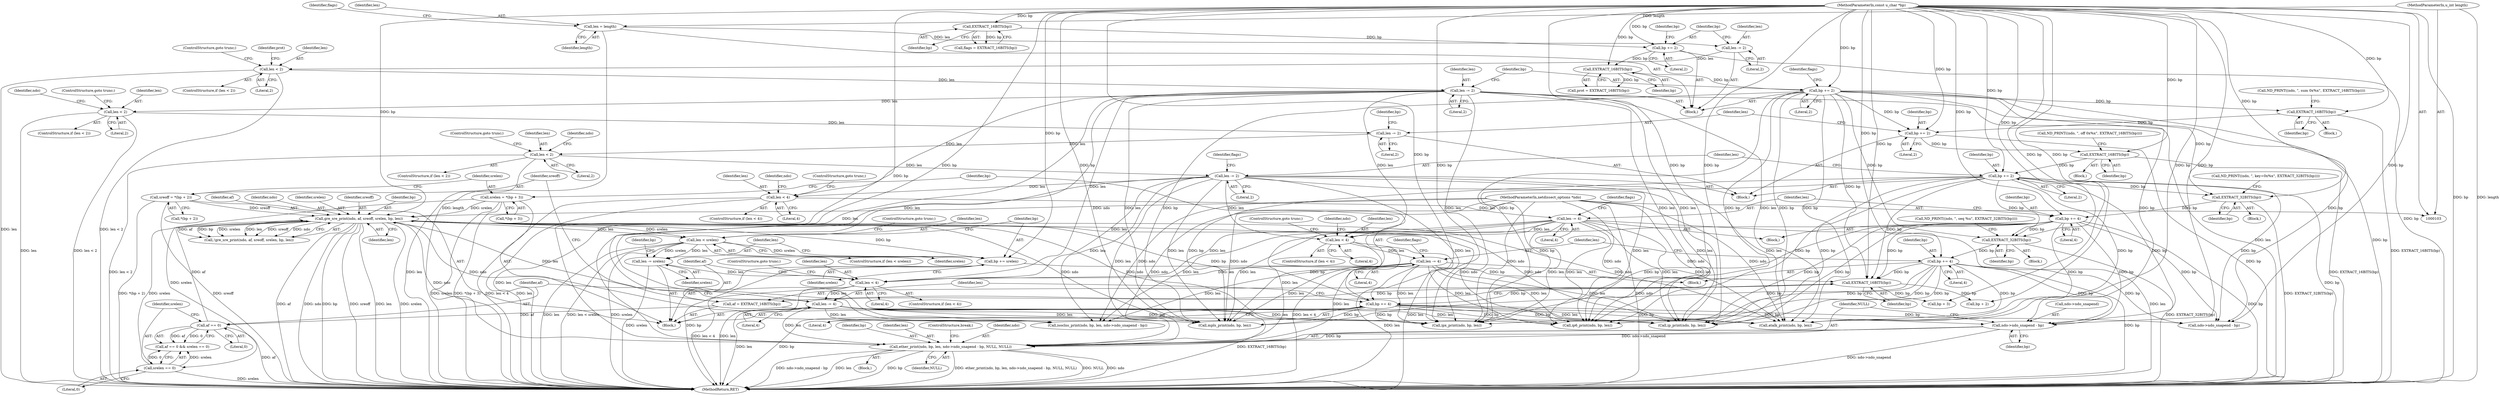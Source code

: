 digraph "0_tcpdump_1dcd10aceabbc03bf571ea32b892c522cbe923de_3@pointer" {
"1000419" [label="(Call,ether_print(ndo, bp, len, ndo->ndo_snapend - bp, NULL, NULL))"];
"1000319" [label="(Call,gre_sre_print(ndo, af, sreoff, srelen, bp, len))"];
"1000104" [label="(MethodParameterIn,netdissect_options *ndo)"];
"1000310" [label="(Call,af == 0)"];
"1000286" [label="(Call,af = EXTRACT_16BITS(bp))"];
"1000288" [label="(Call,EXTRACT_16BITS(bp))"];
"1000332" [label="(Call,bp += srelen)"];
"1000328" [label="(Call,len < srelen)"];
"1000105" [label="(MethodParameterIn,const u_char *bp)"];
"1000234" [label="(Call,bp += 4)"];
"1000232" [label="(Call,EXTRACT_32BITS(bp))"];
"1000207" [label="(Call,bp += 2)"];
"1000205" [label="(Call,EXTRACT_16BITS(bp))"];
"1000185" [label="(Call,bp += 2)"];
"1000183" [label="(Call,EXTRACT_16BITS(bp))"];
"1000153" [label="(Call,bp += 2)"];
"1000148" [label="(Call,EXTRACT_16BITS(bp))"];
"1000134" [label="(Call,bp += 2)"];
"1000116" [label="(Call,EXTRACT_16BITS(bp))"];
"1000261" [label="(Call,bp += 4)"];
"1000259" [label="(Call,EXTRACT_32BITS(bp))"];
"1000290" [label="(Call,sreoff = *(bp + 2))"];
"1000296" [label="(Call,srelen = *(bp + 3))"];
"1000313" [label="(Call,srelen == 0)"];
"1000302" [label="(Call,bp += 4)"];
"1000305" [label="(Call,len -= 4)"];
"1000282" [label="(Call,len < 4)"];
"1000335" [label="(Call,len -= srelen)"];
"1000150" [label="(Call,len -= 2)"];
"1000142" [label="(Call,len < 2)"];
"1000131" [label="(Call,len -= 2)"];
"1000109" [label="(Call,len = length)"];
"1000106" [label="(MethodParameterIn,u_int length)"];
"1000237" [label="(Call,len -= 4)"];
"1000223" [label="(Call,len < 4)"];
"1000210" [label="(Call,len -= 2)"];
"1000196" [label="(Call,len < 2)"];
"1000188" [label="(Call,len -= 2)"];
"1000170" [label="(Call,len < 2)"];
"1000264" [label="(Call,len -= 4)"];
"1000250" [label="(Call,len < 4)"];
"1000423" [label="(Call,ndo->ndo_snapend - bp)"];
"1000249" [label="(ControlStructure,if (len < 4))"];
"1000189" [label="(Identifier,len)"];
"1000265" [label="(Identifier,len)"];
"1000109" [label="(Call,len = length)"];
"1000117" [label="(Identifier,bp)"];
"1000199" [label="(ControlStructure,goto trunc;)"];
"1000235" [label="(Identifier,bp)"];
"1000114" [label="(Call,flags = EXTRACT_16BITS(bp))"];
"1000197" [label="(Identifier,len)"];
"1000288" [label="(Call,EXTRACT_16BITS(bp))"];
"1000298" [label="(Call,*(bp + 3))"];
"1000402" [label="(Call,atalk_print(ndo, bp, len))"];
"1000286" [label="(Call,af = EXTRACT_16BITS(bp))"];
"1000293" [label="(Call,bp + 2)"];
"1000207" [label="(Call,bp += 2)"];
"1000230" [label="(Block,)"];
"1000304" [label="(Literal,4)"];
"1000376" [label="(Block,)"];
"1000254" [label="(Call,ND_PRINT((ndo, \", seq %u\", EXTRACT_32BITS(bp))))"];
"1000176" [label="(Identifier,ndo)"];
"1000187" [label="(Literal,2)"];
"1000131" [label="(Call,len -= 2)"];
"1000313" [label="(Call,srelen == 0)"];
"1000336" [label="(Identifier,len)"];
"1000134" [label="(Call,bp += 2)"];
"1000330" [label="(Identifier,srelen)"];
"1000139" [label="(Identifier,bp)"];
"1000154" [label="(Identifier,bp)"];
"1000104" [label="(MethodParameterIn,netdissect_options *ndo)"];
"1000309" [label="(Call,af == 0 && srelen == 0)"];
"1000314" [label="(Identifier,srelen)"];
"1000153" [label="(Call,bp += 2)"];
"1000188" [label="(Call,len -= 2)"];
"1000290" [label="(Call,sreoff = *(bp + 2))"];
"1000285" [label="(ControlStructure,goto trunc;)"];
"1000116" [label="(Call,EXTRACT_16BITS(bp))"];
"1000226" [label="(ControlStructure,goto trunc;)"];
"1000307" [label="(Literal,4)"];
"1000206" [label="(Identifier,bp)"];
"1000302" [label="(Call,bp += 4)"];
"1000421" [label="(Identifier,bp)"];
"1000232" [label="(Call,EXTRACT_32BITS(bp))"];
"1000136" [label="(Literal,2)"];
"1000297" [label="(Identifier,srelen)"];
"1000144" [label="(Literal,2)"];
"1000266" [label="(Literal,4)"];
"1000212" [label="(Literal,2)"];
"1000205" [label="(Call,EXTRACT_16BITS(bp))"];
"1000253" [label="(ControlStructure,goto trunc;)"];
"1000311" [label="(Identifier,af)"];
"1000236" [label="(Literal,4)"];
"1000178" [label="(Call,ND_PRINT((ndo, \", sum 0x%x\", EXTRACT_16BITS(bp))))"];
"1000256" [label="(Identifier,ndo)"];
"1000319" [label="(Call,gre_sre_print(ndo, af, sreoff, srelen, bp, len))"];
"1000422" [label="(Identifier,len)"];
"1000323" [label="(Identifier,srelen)"];
"1000173" [label="(ControlStructure,goto trunc;)"];
"1000428" [label="(Identifier,NULL)"];
"1000147" [label="(Identifier,prot)"];
"1000322" [label="(Identifier,sreoff)"];
"1000150" [label="(Call,len -= 2)"];
"1000227" [label="(Call,ND_PRINT((ndo, \", key=0x%x\", EXTRACT_32BITS(bp))))"];
"1000200" [label="(Call,ND_PRINT((ndo, \", off 0x%x\", EXTRACT_16BITS(bp))))"];
"1000159" [label="(Identifier,flags)"];
"1000238" [label="(Identifier,len)"];
"1000224" [label="(Identifier,len)"];
"1000222" [label="(ControlStructure,if (len < 4))"];
"1000259" [label="(Call,EXTRACT_32BITS(bp))"];
"1000217" [label="(Block,)"];
"1000172" [label="(Literal,2)"];
"1000234" [label="(Call,bp += 4)"];
"1000209" [label="(Literal,2)"];
"1000329" [label="(Identifier,len)"];
"1000169" [label="(ControlStructure,if (len < 2))"];
"1000164" [label="(Block,)"];
"1000143" [label="(Identifier,len)"];
"1000430" [label="(ControlStructure,break;)"];
"1000132" [label="(Identifier,len)"];
"1000105" [label="(MethodParameterIn,const u_char *bp)"];
"1000446" [label="(MethodReturn,RET)"];
"1000292" [label="(Call,*(bp + 2))"];
"1000324" [label="(Identifier,bp)"];
"1000184" [label="(Identifier,bp)"];
"1000312" [label="(Literal,0)"];
"1000142" [label="(Call,len < 2)"];
"1000279" [label="(Identifier,bp)"];
"1000244" [label="(Block,)"];
"1000106" [label="(MethodParameterIn,u_int length)"];
"1000332" [label="(Call,bp += srelen)"];
"1000299" [label="(Call,bp + 3)"];
"1000237" [label="(Call,len -= 4)"];
"1000315" [label="(Literal,0)"];
"1000264" [label="(Call,len -= 4)"];
"1000151" [label="(Identifier,len)"];
"1000110" [label="(Identifier,len)"];
"1000115" [label="(Identifier,flags)"];
"1000325" [label="(Identifier,len)"];
"1000133" [label="(Literal,2)"];
"1000396" [label="(Call,ipx_print(ndo, bp, len))"];
"1000141" [label="(ControlStructure,if (len < 2))"];
"1000193" [label="(Identifier,bp)"];
"1000328" [label="(Call,len < srelen)"];
"1000190" [label="(Literal,2)"];
"1000408" [label="(Call,isoclns_print(ndo, bp, len, ndo->ndo_snapend - bp))"];
"1000208" [label="(Identifier,bp)"];
"1000186" [label="(Identifier,bp)"];
"1000320" [label="(Identifier,ndo)"];
"1000419" [label="(Call,ether_print(ndo, bp, len, ndo->ndo_snapend - bp, NULL, NULL))"];
"1000257" [label="(Block,)"];
"1000211" [label="(Identifier,len)"];
"1000263" [label="(Literal,4)"];
"1000335" [label="(Call,len -= srelen)"];
"1000198" [label="(Literal,2)"];
"1000239" [label="(Literal,4)"];
"1000310" [label="(Call,af == 0)"];
"1000183" [label="(Call,EXTRACT_16BITS(bp))"];
"1000210" [label="(Call,len -= 2)"];
"1000195" [label="(ControlStructure,if (len < 2))"];
"1000334" [label="(Identifier,srelen)"];
"1000107" [label="(Block,)"];
"1000185" [label="(Call,bp += 2)"];
"1000203" [label="(Block,)"];
"1000252" [label="(Literal,4)"];
"1000233" [label="(Identifier,bp)"];
"1000423" [label="(Call,ndo->ndo_snapend - bp)"];
"1000296" [label="(Call,srelen = *(bp + 3))"];
"1000155" [label="(Literal,2)"];
"1000202" [label="(Identifier,ndo)"];
"1000171" [label="(Identifier,len)"];
"1000429" [label="(Identifier,NULL)"];
"1000146" [label="(Call,prot = EXTRACT_16BITS(bp))"];
"1000305" [label="(Call,len -= 4)"];
"1000420" [label="(Identifier,ndo)"];
"1000327" [label="(ControlStructure,if (len < srelen))"];
"1000111" [label="(Identifier,length)"];
"1000283" [label="(Identifier,len)"];
"1000170" [label="(Call,len < 2)"];
"1000145" [label="(ControlStructure,goto trunc;)"];
"1000291" [label="(Identifier,sreoff)"];
"1000223" [label="(Call,len < 4)"];
"1000303" [label="(Identifier,bp)"];
"1000242" [label="(Identifier,flags)"];
"1000251" [label="(Identifier,len)"];
"1000333" [label="(Identifier,bp)"];
"1000196" [label="(Call,len < 2)"];
"1000225" [label="(Literal,4)"];
"1000284" [label="(Literal,4)"];
"1000135" [label="(Identifier,bp)"];
"1000424" [label="(Call,ndo->ndo_snapend)"];
"1000260" [label="(Identifier,bp)"];
"1000427" [label="(Identifier,bp)"];
"1000262" [label="(Identifier,bp)"];
"1000152" [label="(Literal,2)"];
"1000318" [label="(Call,!gre_sre_print(ndo, af, sreoff, srelen, bp, len))"];
"1000281" [label="(ControlStructure,if (len < 4))"];
"1000390" [label="(Call,mpls_print(ndo, bp, len))"];
"1000306" [label="(Identifier,len)"];
"1000269" [label="(Identifier,flags)"];
"1000282" [label="(Call,len < 4)"];
"1000287" [label="(Identifier,af)"];
"1000149" [label="(Identifier,bp)"];
"1000273" [label="(Block,)"];
"1000378" [label="(Call,ip_print(ndo, bp, len))"];
"1000289" [label="(Identifier,bp)"];
"1000337" [label="(Identifier,srelen)"];
"1000261" [label="(Call,bp += 4)"];
"1000321" [label="(Identifier,af)"];
"1000181" [label="(Block,)"];
"1000384" [label="(Call,ip6_print(ndo, bp, len))"];
"1000250" [label="(Call,len < 4)"];
"1000148" [label="(Call,EXTRACT_16BITS(bp))"];
"1000331" [label="(ControlStructure,goto trunc;)"];
"1000412" [label="(Call,ndo->ndo_snapend - bp)"];
"1000215" [label="(Identifier,flags)"];
"1000229" [label="(Identifier,ndo)"];
"1000419" -> "1000376"  [label="AST: "];
"1000419" -> "1000429"  [label="CFG: "];
"1000420" -> "1000419"  [label="AST: "];
"1000421" -> "1000419"  [label="AST: "];
"1000422" -> "1000419"  [label="AST: "];
"1000423" -> "1000419"  [label="AST: "];
"1000428" -> "1000419"  [label="AST: "];
"1000429" -> "1000419"  [label="AST: "];
"1000430" -> "1000419"  [label="CFG: "];
"1000419" -> "1000446"  [label="DDG: NULL"];
"1000419" -> "1000446"  [label="DDG: ndo"];
"1000419" -> "1000446"  [label="DDG: ndo->ndo_snapend - bp"];
"1000419" -> "1000446"  [label="DDG: len"];
"1000419" -> "1000446"  [label="DDG: bp"];
"1000419" -> "1000446"  [label="DDG: ether_print(ndo, bp, len, ndo->ndo_snapend - bp, NULL, NULL)"];
"1000319" -> "1000419"  [label="DDG: ndo"];
"1000104" -> "1000419"  [label="DDG: ndo"];
"1000423" -> "1000419"  [label="DDG: bp"];
"1000423" -> "1000419"  [label="DDG: ndo->ndo_snapend"];
"1000105" -> "1000419"  [label="DDG: bp"];
"1000150" -> "1000419"  [label="DDG: len"];
"1000237" -> "1000419"  [label="DDG: len"];
"1000264" -> "1000419"  [label="DDG: len"];
"1000305" -> "1000419"  [label="DDG: len"];
"1000210" -> "1000419"  [label="DDG: len"];
"1000319" -> "1000318"  [label="AST: "];
"1000319" -> "1000325"  [label="CFG: "];
"1000320" -> "1000319"  [label="AST: "];
"1000321" -> "1000319"  [label="AST: "];
"1000322" -> "1000319"  [label="AST: "];
"1000323" -> "1000319"  [label="AST: "];
"1000324" -> "1000319"  [label="AST: "];
"1000325" -> "1000319"  [label="AST: "];
"1000318" -> "1000319"  [label="CFG: "];
"1000319" -> "1000446"  [label="DDG: bp"];
"1000319" -> "1000446"  [label="DDG: sreoff"];
"1000319" -> "1000446"  [label="DDG: len"];
"1000319" -> "1000446"  [label="DDG: srelen"];
"1000319" -> "1000446"  [label="DDG: af"];
"1000319" -> "1000446"  [label="DDG: ndo"];
"1000319" -> "1000318"  [label="DDG: af"];
"1000319" -> "1000318"  [label="DDG: bp"];
"1000319" -> "1000318"  [label="DDG: srelen"];
"1000319" -> "1000318"  [label="DDG: len"];
"1000319" -> "1000318"  [label="DDG: sreoff"];
"1000319" -> "1000318"  [label="DDG: ndo"];
"1000104" -> "1000319"  [label="DDG: ndo"];
"1000310" -> "1000319"  [label="DDG: af"];
"1000290" -> "1000319"  [label="DDG: sreoff"];
"1000296" -> "1000319"  [label="DDG: srelen"];
"1000313" -> "1000319"  [label="DDG: srelen"];
"1000302" -> "1000319"  [label="DDG: bp"];
"1000105" -> "1000319"  [label="DDG: bp"];
"1000305" -> "1000319"  [label="DDG: len"];
"1000319" -> "1000328"  [label="DDG: len"];
"1000319" -> "1000328"  [label="DDG: srelen"];
"1000319" -> "1000332"  [label="DDG: bp"];
"1000319" -> "1000378"  [label="DDG: ndo"];
"1000319" -> "1000384"  [label="DDG: ndo"];
"1000319" -> "1000390"  [label="DDG: ndo"];
"1000319" -> "1000396"  [label="DDG: ndo"];
"1000319" -> "1000402"  [label="DDG: ndo"];
"1000319" -> "1000408"  [label="DDG: ndo"];
"1000104" -> "1000103"  [label="AST: "];
"1000104" -> "1000446"  [label="DDG: ndo"];
"1000104" -> "1000378"  [label="DDG: ndo"];
"1000104" -> "1000384"  [label="DDG: ndo"];
"1000104" -> "1000390"  [label="DDG: ndo"];
"1000104" -> "1000396"  [label="DDG: ndo"];
"1000104" -> "1000402"  [label="DDG: ndo"];
"1000104" -> "1000408"  [label="DDG: ndo"];
"1000310" -> "1000309"  [label="AST: "];
"1000310" -> "1000312"  [label="CFG: "];
"1000311" -> "1000310"  [label="AST: "];
"1000312" -> "1000310"  [label="AST: "];
"1000314" -> "1000310"  [label="CFG: "];
"1000309" -> "1000310"  [label="CFG: "];
"1000310" -> "1000446"  [label="DDG: af"];
"1000310" -> "1000309"  [label="DDG: af"];
"1000310" -> "1000309"  [label="DDG: 0"];
"1000286" -> "1000310"  [label="DDG: af"];
"1000286" -> "1000273"  [label="AST: "];
"1000286" -> "1000288"  [label="CFG: "];
"1000287" -> "1000286"  [label="AST: "];
"1000288" -> "1000286"  [label="AST: "];
"1000291" -> "1000286"  [label="CFG: "];
"1000286" -> "1000446"  [label="DDG: EXTRACT_16BITS(bp)"];
"1000288" -> "1000286"  [label="DDG: bp"];
"1000288" -> "1000289"  [label="CFG: "];
"1000289" -> "1000288"  [label="AST: "];
"1000332" -> "1000288"  [label="DDG: bp"];
"1000234" -> "1000288"  [label="DDG: bp"];
"1000207" -> "1000288"  [label="DDG: bp"];
"1000261" -> "1000288"  [label="DDG: bp"];
"1000153" -> "1000288"  [label="DDG: bp"];
"1000105" -> "1000288"  [label="DDG: bp"];
"1000288" -> "1000293"  [label="DDG: bp"];
"1000288" -> "1000299"  [label="DDG: bp"];
"1000288" -> "1000302"  [label="DDG: bp"];
"1000332" -> "1000273"  [label="AST: "];
"1000332" -> "1000334"  [label="CFG: "];
"1000333" -> "1000332"  [label="AST: "];
"1000334" -> "1000332"  [label="AST: "];
"1000336" -> "1000332"  [label="CFG: "];
"1000332" -> "1000446"  [label="DDG: bp"];
"1000328" -> "1000332"  [label="DDG: srelen"];
"1000105" -> "1000332"  [label="DDG: bp"];
"1000328" -> "1000327"  [label="AST: "];
"1000328" -> "1000330"  [label="CFG: "];
"1000329" -> "1000328"  [label="AST: "];
"1000330" -> "1000328"  [label="AST: "];
"1000331" -> "1000328"  [label="CFG: "];
"1000333" -> "1000328"  [label="CFG: "];
"1000328" -> "1000446"  [label="DDG: len < srelen"];
"1000328" -> "1000446"  [label="DDG: len"];
"1000328" -> "1000446"  [label="DDG: srelen"];
"1000328" -> "1000335"  [label="DDG: srelen"];
"1000328" -> "1000335"  [label="DDG: len"];
"1000105" -> "1000103"  [label="AST: "];
"1000105" -> "1000446"  [label="DDG: bp"];
"1000105" -> "1000116"  [label="DDG: bp"];
"1000105" -> "1000134"  [label="DDG: bp"];
"1000105" -> "1000148"  [label="DDG: bp"];
"1000105" -> "1000153"  [label="DDG: bp"];
"1000105" -> "1000183"  [label="DDG: bp"];
"1000105" -> "1000185"  [label="DDG: bp"];
"1000105" -> "1000205"  [label="DDG: bp"];
"1000105" -> "1000207"  [label="DDG: bp"];
"1000105" -> "1000232"  [label="DDG: bp"];
"1000105" -> "1000234"  [label="DDG: bp"];
"1000105" -> "1000259"  [label="DDG: bp"];
"1000105" -> "1000261"  [label="DDG: bp"];
"1000105" -> "1000293"  [label="DDG: bp"];
"1000105" -> "1000299"  [label="DDG: bp"];
"1000105" -> "1000302"  [label="DDG: bp"];
"1000105" -> "1000378"  [label="DDG: bp"];
"1000105" -> "1000384"  [label="DDG: bp"];
"1000105" -> "1000390"  [label="DDG: bp"];
"1000105" -> "1000396"  [label="DDG: bp"];
"1000105" -> "1000402"  [label="DDG: bp"];
"1000105" -> "1000408"  [label="DDG: bp"];
"1000105" -> "1000412"  [label="DDG: bp"];
"1000105" -> "1000423"  [label="DDG: bp"];
"1000234" -> "1000217"  [label="AST: "];
"1000234" -> "1000236"  [label="CFG: "];
"1000235" -> "1000234"  [label="AST: "];
"1000236" -> "1000234"  [label="AST: "];
"1000238" -> "1000234"  [label="CFG: "];
"1000234" -> "1000446"  [label="DDG: bp"];
"1000232" -> "1000234"  [label="DDG: bp"];
"1000234" -> "1000259"  [label="DDG: bp"];
"1000234" -> "1000378"  [label="DDG: bp"];
"1000234" -> "1000384"  [label="DDG: bp"];
"1000234" -> "1000390"  [label="DDG: bp"];
"1000234" -> "1000396"  [label="DDG: bp"];
"1000234" -> "1000402"  [label="DDG: bp"];
"1000234" -> "1000412"  [label="DDG: bp"];
"1000234" -> "1000423"  [label="DDG: bp"];
"1000232" -> "1000230"  [label="AST: "];
"1000232" -> "1000233"  [label="CFG: "];
"1000233" -> "1000232"  [label="AST: "];
"1000227" -> "1000232"  [label="CFG: "];
"1000232" -> "1000446"  [label="DDG: EXTRACT_32BITS(bp)"];
"1000207" -> "1000232"  [label="DDG: bp"];
"1000153" -> "1000232"  [label="DDG: bp"];
"1000207" -> "1000164"  [label="AST: "];
"1000207" -> "1000209"  [label="CFG: "];
"1000208" -> "1000207"  [label="AST: "];
"1000209" -> "1000207"  [label="AST: "];
"1000211" -> "1000207"  [label="CFG: "];
"1000207" -> "1000446"  [label="DDG: bp"];
"1000205" -> "1000207"  [label="DDG: bp"];
"1000207" -> "1000259"  [label="DDG: bp"];
"1000207" -> "1000378"  [label="DDG: bp"];
"1000207" -> "1000384"  [label="DDG: bp"];
"1000207" -> "1000390"  [label="DDG: bp"];
"1000207" -> "1000396"  [label="DDG: bp"];
"1000207" -> "1000402"  [label="DDG: bp"];
"1000207" -> "1000412"  [label="DDG: bp"];
"1000207" -> "1000423"  [label="DDG: bp"];
"1000205" -> "1000203"  [label="AST: "];
"1000205" -> "1000206"  [label="CFG: "];
"1000206" -> "1000205"  [label="AST: "];
"1000200" -> "1000205"  [label="CFG: "];
"1000205" -> "1000446"  [label="DDG: EXTRACT_16BITS(bp)"];
"1000185" -> "1000205"  [label="DDG: bp"];
"1000185" -> "1000164"  [label="AST: "];
"1000185" -> "1000187"  [label="CFG: "];
"1000186" -> "1000185"  [label="AST: "];
"1000187" -> "1000185"  [label="AST: "];
"1000189" -> "1000185"  [label="CFG: "];
"1000185" -> "1000446"  [label="DDG: bp"];
"1000183" -> "1000185"  [label="DDG: bp"];
"1000153" -> "1000185"  [label="DDG: bp"];
"1000183" -> "1000181"  [label="AST: "];
"1000183" -> "1000184"  [label="CFG: "];
"1000184" -> "1000183"  [label="AST: "];
"1000178" -> "1000183"  [label="CFG: "];
"1000183" -> "1000446"  [label="DDG: EXTRACT_16BITS(bp)"];
"1000153" -> "1000183"  [label="DDG: bp"];
"1000153" -> "1000107"  [label="AST: "];
"1000153" -> "1000155"  [label="CFG: "];
"1000154" -> "1000153"  [label="AST: "];
"1000155" -> "1000153"  [label="AST: "];
"1000159" -> "1000153"  [label="CFG: "];
"1000153" -> "1000446"  [label="DDG: bp"];
"1000148" -> "1000153"  [label="DDG: bp"];
"1000153" -> "1000259"  [label="DDG: bp"];
"1000153" -> "1000378"  [label="DDG: bp"];
"1000153" -> "1000384"  [label="DDG: bp"];
"1000153" -> "1000390"  [label="DDG: bp"];
"1000153" -> "1000396"  [label="DDG: bp"];
"1000153" -> "1000402"  [label="DDG: bp"];
"1000153" -> "1000412"  [label="DDG: bp"];
"1000153" -> "1000423"  [label="DDG: bp"];
"1000148" -> "1000146"  [label="AST: "];
"1000148" -> "1000149"  [label="CFG: "];
"1000149" -> "1000148"  [label="AST: "];
"1000146" -> "1000148"  [label="CFG: "];
"1000148" -> "1000146"  [label="DDG: bp"];
"1000134" -> "1000148"  [label="DDG: bp"];
"1000134" -> "1000107"  [label="AST: "];
"1000134" -> "1000136"  [label="CFG: "];
"1000135" -> "1000134"  [label="AST: "];
"1000136" -> "1000134"  [label="AST: "];
"1000139" -> "1000134"  [label="CFG: "];
"1000134" -> "1000446"  [label="DDG: bp"];
"1000116" -> "1000134"  [label="DDG: bp"];
"1000116" -> "1000114"  [label="AST: "];
"1000116" -> "1000117"  [label="CFG: "];
"1000117" -> "1000116"  [label="AST: "];
"1000114" -> "1000116"  [label="CFG: "];
"1000116" -> "1000114"  [label="DDG: bp"];
"1000261" -> "1000244"  [label="AST: "];
"1000261" -> "1000263"  [label="CFG: "];
"1000262" -> "1000261"  [label="AST: "];
"1000263" -> "1000261"  [label="AST: "];
"1000265" -> "1000261"  [label="CFG: "];
"1000261" -> "1000446"  [label="DDG: bp"];
"1000259" -> "1000261"  [label="DDG: bp"];
"1000261" -> "1000378"  [label="DDG: bp"];
"1000261" -> "1000384"  [label="DDG: bp"];
"1000261" -> "1000390"  [label="DDG: bp"];
"1000261" -> "1000396"  [label="DDG: bp"];
"1000261" -> "1000402"  [label="DDG: bp"];
"1000261" -> "1000412"  [label="DDG: bp"];
"1000261" -> "1000423"  [label="DDG: bp"];
"1000259" -> "1000257"  [label="AST: "];
"1000259" -> "1000260"  [label="CFG: "];
"1000260" -> "1000259"  [label="AST: "];
"1000254" -> "1000259"  [label="CFG: "];
"1000259" -> "1000446"  [label="DDG: EXTRACT_32BITS(bp)"];
"1000290" -> "1000273"  [label="AST: "];
"1000290" -> "1000292"  [label="CFG: "];
"1000291" -> "1000290"  [label="AST: "];
"1000292" -> "1000290"  [label="AST: "];
"1000297" -> "1000290"  [label="CFG: "];
"1000290" -> "1000446"  [label="DDG: sreoff"];
"1000290" -> "1000446"  [label="DDG: *(bp + 2)"];
"1000296" -> "1000273"  [label="AST: "];
"1000296" -> "1000298"  [label="CFG: "];
"1000297" -> "1000296"  [label="AST: "];
"1000298" -> "1000296"  [label="AST: "];
"1000303" -> "1000296"  [label="CFG: "];
"1000296" -> "1000446"  [label="DDG: *(bp + 3)"];
"1000296" -> "1000446"  [label="DDG: srelen"];
"1000296" -> "1000313"  [label="DDG: srelen"];
"1000313" -> "1000309"  [label="AST: "];
"1000313" -> "1000315"  [label="CFG: "];
"1000314" -> "1000313"  [label="AST: "];
"1000315" -> "1000313"  [label="AST: "];
"1000309" -> "1000313"  [label="CFG: "];
"1000313" -> "1000446"  [label="DDG: srelen"];
"1000313" -> "1000309"  [label="DDG: srelen"];
"1000313" -> "1000309"  [label="DDG: 0"];
"1000302" -> "1000273"  [label="AST: "];
"1000302" -> "1000304"  [label="CFG: "];
"1000303" -> "1000302"  [label="AST: "];
"1000304" -> "1000302"  [label="AST: "];
"1000306" -> "1000302"  [label="CFG: "];
"1000302" -> "1000446"  [label="DDG: bp"];
"1000302" -> "1000378"  [label="DDG: bp"];
"1000302" -> "1000384"  [label="DDG: bp"];
"1000302" -> "1000390"  [label="DDG: bp"];
"1000302" -> "1000396"  [label="DDG: bp"];
"1000302" -> "1000402"  [label="DDG: bp"];
"1000302" -> "1000412"  [label="DDG: bp"];
"1000302" -> "1000423"  [label="DDG: bp"];
"1000305" -> "1000273"  [label="AST: "];
"1000305" -> "1000307"  [label="CFG: "];
"1000306" -> "1000305"  [label="AST: "];
"1000307" -> "1000305"  [label="AST: "];
"1000311" -> "1000305"  [label="CFG: "];
"1000305" -> "1000446"  [label="DDG: len"];
"1000282" -> "1000305"  [label="DDG: len"];
"1000305" -> "1000378"  [label="DDG: len"];
"1000305" -> "1000384"  [label="DDG: len"];
"1000305" -> "1000390"  [label="DDG: len"];
"1000305" -> "1000396"  [label="DDG: len"];
"1000305" -> "1000402"  [label="DDG: len"];
"1000305" -> "1000408"  [label="DDG: len"];
"1000282" -> "1000281"  [label="AST: "];
"1000282" -> "1000284"  [label="CFG: "];
"1000283" -> "1000282"  [label="AST: "];
"1000284" -> "1000282"  [label="AST: "];
"1000285" -> "1000282"  [label="CFG: "];
"1000287" -> "1000282"  [label="CFG: "];
"1000282" -> "1000446"  [label="DDG: len < 4"];
"1000282" -> "1000446"  [label="DDG: len"];
"1000335" -> "1000282"  [label="DDG: len"];
"1000150" -> "1000282"  [label="DDG: len"];
"1000237" -> "1000282"  [label="DDG: len"];
"1000264" -> "1000282"  [label="DDG: len"];
"1000210" -> "1000282"  [label="DDG: len"];
"1000335" -> "1000273"  [label="AST: "];
"1000335" -> "1000337"  [label="CFG: "];
"1000336" -> "1000335"  [label="AST: "];
"1000337" -> "1000335"  [label="AST: "];
"1000279" -> "1000335"  [label="CFG: "];
"1000335" -> "1000446"  [label="DDG: srelen"];
"1000150" -> "1000107"  [label="AST: "];
"1000150" -> "1000152"  [label="CFG: "];
"1000151" -> "1000150"  [label="AST: "];
"1000152" -> "1000150"  [label="AST: "];
"1000154" -> "1000150"  [label="CFG: "];
"1000150" -> "1000446"  [label="DDG: len"];
"1000142" -> "1000150"  [label="DDG: len"];
"1000150" -> "1000170"  [label="DDG: len"];
"1000150" -> "1000223"  [label="DDG: len"];
"1000150" -> "1000250"  [label="DDG: len"];
"1000150" -> "1000378"  [label="DDG: len"];
"1000150" -> "1000384"  [label="DDG: len"];
"1000150" -> "1000390"  [label="DDG: len"];
"1000150" -> "1000396"  [label="DDG: len"];
"1000150" -> "1000402"  [label="DDG: len"];
"1000150" -> "1000408"  [label="DDG: len"];
"1000142" -> "1000141"  [label="AST: "];
"1000142" -> "1000144"  [label="CFG: "];
"1000143" -> "1000142"  [label="AST: "];
"1000144" -> "1000142"  [label="AST: "];
"1000145" -> "1000142"  [label="CFG: "];
"1000147" -> "1000142"  [label="CFG: "];
"1000142" -> "1000446"  [label="DDG: len < 2"];
"1000142" -> "1000446"  [label="DDG: len"];
"1000131" -> "1000142"  [label="DDG: len"];
"1000131" -> "1000107"  [label="AST: "];
"1000131" -> "1000133"  [label="CFG: "];
"1000132" -> "1000131"  [label="AST: "];
"1000133" -> "1000131"  [label="AST: "];
"1000135" -> "1000131"  [label="CFG: "];
"1000109" -> "1000131"  [label="DDG: len"];
"1000109" -> "1000107"  [label="AST: "];
"1000109" -> "1000111"  [label="CFG: "];
"1000110" -> "1000109"  [label="AST: "];
"1000111" -> "1000109"  [label="AST: "];
"1000115" -> "1000109"  [label="CFG: "];
"1000109" -> "1000446"  [label="DDG: length"];
"1000106" -> "1000109"  [label="DDG: length"];
"1000106" -> "1000103"  [label="AST: "];
"1000106" -> "1000446"  [label="DDG: length"];
"1000237" -> "1000217"  [label="AST: "];
"1000237" -> "1000239"  [label="CFG: "];
"1000238" -> "1000237"  [label="AST: "];
"1000239" -> "1000237"  [label="AST: "];
"1000242" -> "1000237"  [label="CFG: "];
"1000237" -> "1000446"  [label="DDG: len"];
"1000223" -> "1000237"  [label="DDG: len"];
"1000237" -> "1000250"  [label="DDG: len"];
"1000237" -> "1000378"  [label="DDG: len"];
"1000237" -> "1000384"  [label="DDG: len"];
"1000237" -> "1000390"  [label="DDG: len"];
"1000237" -> "1000396"  [label="DDG: len"];
"1000237" -> "1000402"  [label="DDG: len"];
"1000237" -> "1000408"  [label="DDG: len"];
"1000223" -> "1000222"  [label="AST: "];
"1000223" -> "1000225"  [label="CFG: "];
"1000224" -> "1000223"  [label="AST: "];
"1000225" -> "1000223"  [label="AST: "];
"1000226" -> "1000223"  [label="CFG: "];
"1000229" -> "1000223"  [label="CFG: "];
"1000223" -> "1000446"  [label="DDG: len < 4"];
"1000223" -> "1000446"  [label="DDG: len"];
"1000210" -> "1000223"  [label="DDG: len"];
"1000210" -> "1000164"  [label="AST: "];
"1000210" -> "1000212"  [label="CFG: "];
"1000211" -> "1000210"  [label="AST: "];
"1000212" -> "1000210"  [label="AST: "];
"1000215" -> "1000210"  [label="CFG: "];
"1000210" -> "1000446"  [label="DDG: len"];
"1000196" -> "1000210"  [label="DDG: len"];
"1000210" -> "1000250"  [label="DDG: len"];
"1000210" -> "1000378"  [label="DDG: len"];
"1000210" -> "1000384"  [label="DDG: len"];
"1000210" -> "1000390"  [label="DDG: len"];
"1000210" -> "1000396"  [label="DDG: len"];
"1000210" -> "1000402"  [label="DDG: len"];
"1000210" -> "1000408"  [label="DDG: len"];
"1000196" -> "1000195"  [label="AST: "];
"1000196" -> "1000198"  [label="CFG: "];
"1000197" -> "1000196"  [label="AST: "];
"1000198" -> "1000196"  [label="AST: "];
"1000199" -> "1000196"  [label="CFG: "];
"1000202" -> "1000196"  [label="CFG: "];
"1000196" -> "1000446"  [label="DDG: len"];
"1000196" -> "1000446"  [label="DDG: len < 2"];
"1000188" -> "1000196"  [label="DDG: len"];
"1000188" -> "1000164"  [label="AST: "];
"1000188" -> "1000190"  [label="CFG: "];
"1000189" -> "1000188"  [label="AST: "];
"1000190" -> "1000188"  [label="AST: "];
"1000193" -> "1000188"  [label="CFG: "];
"1000170" -> "1000188"  [label="DDG: len"];
"1000170" -> "1000169"  [label="AST: "];
"1000170" -> "1000172"  [label="CFG: "];
"1000171" -> "1000170"  [label="AST: "];
"1000172" -> "1000170"  [label="AST: "];
"1000173" -> "1000170"  [label="CFG: "];
"1000176" -> "1000170"  [label="CFG: "];
"1000170" -> "1000446"  [label="DDG: len"];
"1000170" -> "1000446"  [label="DDG: len < 2"];
"1000264" -> "1000244"  [label="AST: "];
"1000264" -> "1000266"  [label="CFG: "];
"1000265" -> "1000264"  [label="AST: "];
"1000266" -> "1000264"  [label="AST: "];
"1000269" -> "1000264"  [label="CFG: "];
"1000264" -> "1000446"  [label="DDG: len"];
"1000250" -> "1000264"  [label="DDG: len"];
"1000264" -> "1000378"  [label="DDG: len"];
"1000264" -> "1000384"  [label="DDG: len"];
"1000264" -> "1000390"  [label="DDG: len"];
"1000264" -> "1000396"  [label="DDG: len"];
"1000264" -> "1000402"  [label="DDG: len"];
"1000264" -> "1000408"  [label="DDG: len"];
"1000250" -> "1000249"  [label="AST: "];
"1000250" -> "1000252"  [label="CFG: "];
"1000251" -> "1000250"  [label="AST: "];
"1000252" -> "1000250"  [label="AST: "];
"1000253" -> "1000250"  [label="CFG: "];
"1000256" -> "1000250"  [label="CFG: "];
"1000250" -> "1000446"  [label="DDG: len"];
"1000250" -> "1000446"  [label="DDG: len < 4"];
"1000423" -> "1000427"  [label="CFG: "];
"1000424" -> "1000423"  [label="AST: "];
"1000427" -> "1000423"  [label="AST: "];
"1000428" -> "1000423"  [label="CFG: "];
"1000423" -> "1000446"  [label="DDG: ndo->ndo_snapend"];
}
